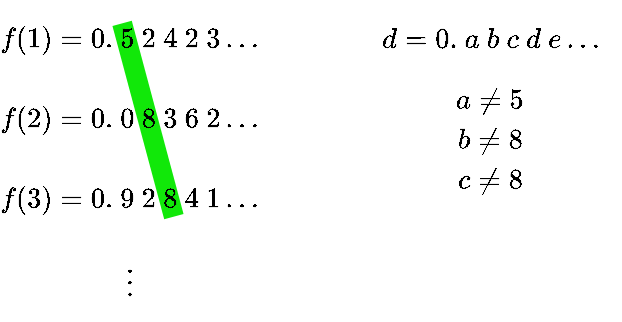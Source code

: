 <mxfile version="24.7.17">
  <diagram name="Pagina-1" id="OS6vvi48EB9VWMHTjJzi">
    <mxGraphModel dx="473" dy="274" grid="1" gridSize="10" guides="1" tooltips="1" connect="1" arrows="1" fold="1" page="1" pageScale="1" pageWidth="827" pageHeight="1169" math="1" shadow="0">
      <root>
        <mxCell id="0" />
        <mxCell id="1" parent="0" />
        <mxCell id="yFstSm_Xgrm16cxIc_fl-5" value="" style="rounded=0;whiteSpace=wrap;html=1;fillColor=#11E809;strokeColor=none;rotation=-15;" vertex="1" parent="1">
          <mxGeometry x="389" y="410" width="10" height="100" as="geometry" />
        </mxCell>
        <mxCell id="yFstSm_Xgrm16cxIc_fl-10" value="\(f(1)=0.\ 5\ 2 \ 4 \ 2 \ 3 \dots\)" style="text;html=1;align=center;verticalAlign=middle;whiteSpace=wrap;rounded=0;" vertex="1" parent="1">
          <mxGeometry x="320" y="400" width="130" height="40" as="geometry" />
        </mxCell>
        <mxCell id="yFstSm_Xgrm16cxIc_fl-11" value="\(f(2)=0.\ 0\ 8 \ 3 \ 6 \ 2 \dots\)" style="text;html=1;align=center;verticalAlign=middle;whiteSpace=wrap;rounded=0;" vertex="1" parent="1">
          <mxGeometry x="320" y="440" width="130" height="40" as="geometry" />
        </mxCell>
        <mxCell id="yFstSm_Xgrm16cxIc_fl-12" value="\(f(3)=0.\ 9\ 2 \ 8 \ 4 \ 1 \dots\)" style="text;html=1;align=center;verticalAlign=middle;whiteSpace=wrap;rounded=0;" vertex="1" parent="1">
          <mxGeometry x="320" y="480" width="130" height="40" as="geometry" />
        </mxCell>
        <mxCell id="yFstSm_Xgrm16cxIc_fl-13" value="\( \vdots\)" style="text;html=1;align=center;verticalAlign=middle;whiteSpace=wrap;rounded=0;" vertex="1" parent="1">
          <mxGeometry x="320" y="520" width="130" height="40" as="geometry" />
        </mxCell>
        <mxCell id="yFstSm_Xgrm16cxIc_fl-14" value="\(d=0.\ a\ b \ c \ d \ e \dots\)" style="text;html=1;align=center;verticalAlign=middle;whiteSpace=wrap;rounded=0;" vertex="1" parent="1">
          <mxGeometry x="500" y="400" width="130" height="40" as="geometry" />
        </mxCell>
        <mxCell id="yFstSm_Xgrm16cxIc_fl-15" value="\(a\ne 5\)" style="text;html=1;align=center;verticalAlign=middle;whiteSpace=wrap;rounded=0;" vertex="1" parent="1">
          <mxGeometry x="500" y="430" width="130" height="40" as="geometry" />
        </mxCell>
        <mxCell id="yFstSm_Xgrm16cxIc_fl-16" value="\(b\ne 8\)" style="text;html=1;align=center;verticalAlign=middle;whiteSpace=wrap;rounded=0;" vertex="1" parent="1">
          <mxGeometry x="500" y="450" width="130" height="40" as="geometry" />
        </mxCell>
        <mxCell id="yFstSm_Xgrm16cxIc_fl-17" value="\(c\ne 8\)" style="text;html=1;align=center;verticalAlign=middle;whiteSpace=wrap;rounded=0;" vertex="1" parent="1">
          <mxGeometry x="500" y="470" width="130" height="40" as="geometry" />
        </mxCell>
      </root>
    </mxGraphModel>
  </diagram>
</mxfile>
